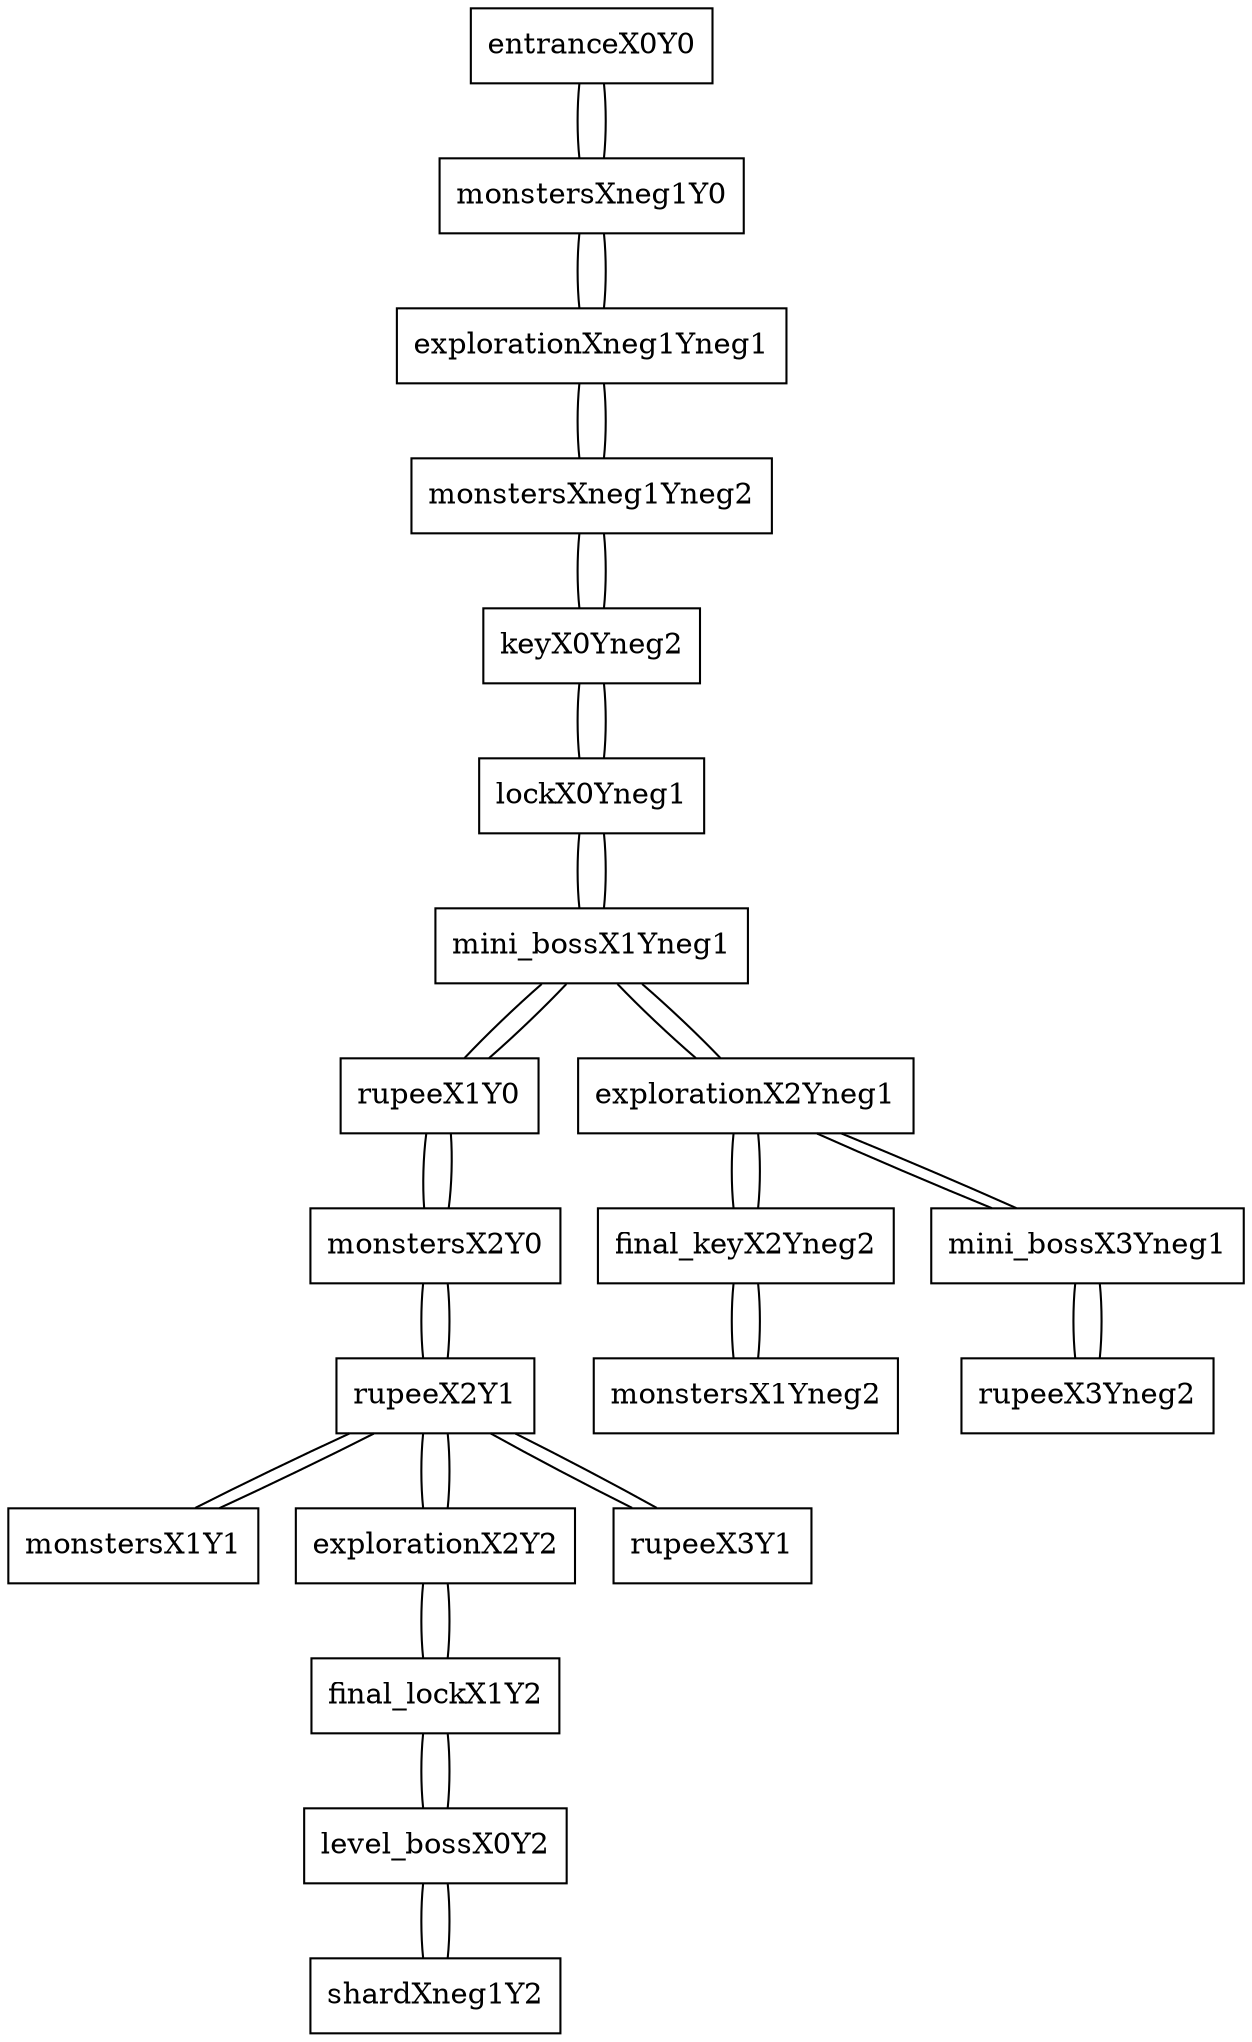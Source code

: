 graph space {

node [shape="box"]; entranceX0Y0 [pad="1.5,0.0" pos="0,0!"]; monstersXneg1Y0 [pad="1.5,0.0" pos="-1,0!"]; explorationXneg1Yneg1 [pad="1.5,0.0" pos="-1,-1!"]; monstersXneg1Yneg2 [pad="1.5,0.0" pos="-1,-2!"]; keyX0Yneg2 [pad="1.5,0.0" pos="0,-2!"]; lockX0Yneg1 [pad="1.5,0.0" pos="0,-1!"]; mini_bossX1Yneg1 [pad="1.5,0.0" pos="1,-1!"]; rupeeX1Y0 [pad="1.5,0.0" pos="1,0!"]; explorationX2Yneg1 [pad="1.5,0.0" pos="2,-1!"]; final_keyX2Yneg2 [pad="1.5,0.0" pos="2,-2!"]; monstersX2Y0 [pad="1.5,0.0" pos="2,0!"]; rupeeX2Y1 [pad="1.5,0.0" pos="2,1!"]; monstersX1Y1 [pad="1.5,0.0" pos="1,1!"]; explorationX2Y2 [pad="1.5,0.0" pos="2,2!"]; rupeeX3Y1 [pad="1.5,0.0" pos="3,1!"]; monstersX1Yneg2 [pad="1.5,0.0" pos="1,-2!"]; mini_bossX3Yneg1 [pad="1.5,0.0" pos="3,-1!"]; rupeeX3Yneg2 [pad="1.5,0.0" pos="3,-2!"]; final_lockX1Y2 [pad="1.5,0.0" pos="1,2!"]; level_bossX0Y2 [pad="1.5,0.0" pos="0,2!"]; shardXneg1Y2 [pad="1.5,0.0" pos="-1,2!"]; 
entranceX0Y0 -- monstersXneg1Y0;
monstersXneg1Y0 -- entranceX0Y0;
monstersXneg1Y0 -- explorationXneg1Yneg1;
explorationXneg1Yneg1 -- monstersXneg1Y0;
explorationXneg1Yneg1 -- monstersXneg1Yneg2;
monstersXneg1Yneg2 -- explorationXneg1Yneg1;
monstersXneg1Yneg2 -- keyX0Yneg2;
keyX0Yneg2 -- lockX0Yneg1;
keyX0Yneg2 -- monstersXneg1Yneg2;
lockX0Yneg1 -- mini_bossX1Yneg1;
lockX0Yneg1 -- keyX0Yneg2;
mini_bossX1Yneg1 -- lockX0Yneg1;
mini_bossX1Yneg1 -- rupeeX1Y0;
mini_bossX1Yneg1 -- explorationX2Yneg1;
rupeeX1Y0 -- monstersX2Y0;
rupeeX1Y0 -- mini_bossX1Yneg1;
explorationX2Yneg1 -- mini_bossX1Yneg1;
explorationX2Yneg1 -- final_keyX2Yneg2;
explorationX2Yneg1 -- mini_bossX3Yneg1;
final_keyX2Yneg2 -- monstersX1Yneg2;
final_keyX2Yneg2 -- explorationX2Yneg1;
monstersX2Y0 -- rupeeX1Y0;
monstersX2Y0 -- rupeeX2Y1;
rupeeX2Y1 -- monstersX1Y1;
rupeeX2Y1 -- explorationX2Y2;
rupeeX2Y1 -- rupeeX3Y1;
rupeeX2Y1 -- monstersX2Y0;
monstersX1Y1 -- rupeeX2Y1;
explorationX2Y2 -- final_lockX1Y2;
explorationX2Y2 -- rupeeX2Y1;
rupeeX3Y1 -- rupeeX2Y1;
monstersX1Yneg2 -- final_keyX2Yneg2;
mini_bossX3Yneg1 -- explorationX2Yneg1;
mini_bossX3Yneg1 -- rupeeX3Yneg2;
rupeeX3Yneg2 -- mini_bossX3Yneg1;
final_lockX1Y2 -- level_bossX0Y2;
final_lockX1Y2 -- explorationX2Y2;
level_bossX0Y2 -- shardXneg1Y2;
level_bossX0Y2 -- final_lockX1Y2;
shardXneg1Y2 -- level_bossX0Y2;
}